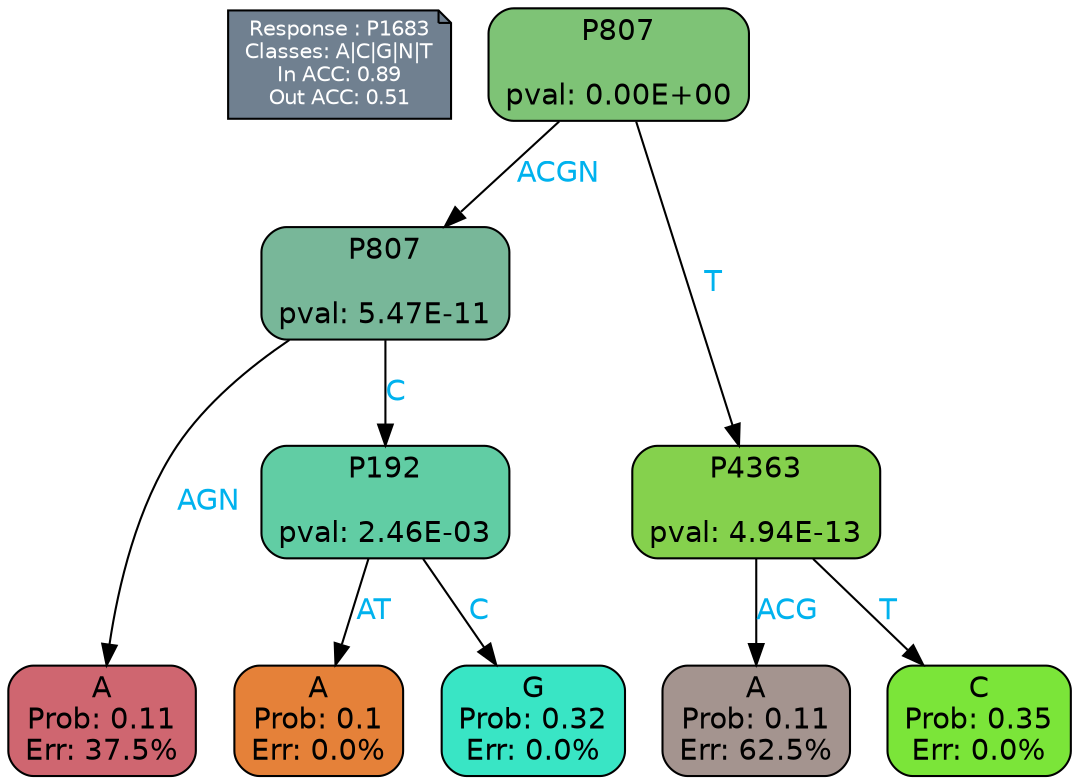 digraph Tree {
node [shape=box, style="filled, rounded", color="black", fontname=helvetica] ;
graph [ranksep=equally, splines=polylines, bgcolor=transparent, dpi=600] ;
edge [fontname=helvetica] ;
LEGEND [label="Response : P1683
Classes: A|C|G|N|T
In ACC: 0.89
Out ACC: 0.51
",shape=note,align=left,style=filled,fillcolor="slategray",fontcolor="white",fontsize=10];1 [label="P807

pval: 0.00E+00", fillcolor="#7ec376"] ;
2 [label="P807

pval: 5.47E-11", fillcolor="#78b799"] ;
3 [label="A
Prob: 0.11
Err: 37.5%", fillcolor="#cf6670"] ;
4 [label="P192

pval: 2.46E-03", fillcolor="#61cda4"] ;
5 [label="A
Prob: 0.1
Err: 0.0%", fillcolor="#e58139"] ;
6 [label="G
Prob: 0.32
Err: 0.0%", fillcolor="#39e5c5"] ;
7 [label="P4363

pval: 4.94E-13", fillcolor="#85d14d"] ;
8 [label="A
Prob: 0.11
Err: 62.5%", fillcolor="#a4948f"] ;
9 [label="C
Prob: 0.35
Err: 0.0%", fillcolor="#7be539"] ;
1 -> 2 [label="ACGN",fontcolor=deepskyblue2] ;
1 -> 7 [label="T",fontcolor=deepskyblue2] ;
2 -> 3 [label="AGN",fontcolor=deepskyblue2] ;
2 -> 4 [label="C",fontcolor=deepskyblue2] ;
4 -> 5 [label="AT",fontcolor=deepskyblue2] ;
4 -> 6 [label="C",fontcolor=deepskyblue2] ;
7 -> 8 [label="ACG",fontcolor=deepskyblue2] ;
7 -> 9 [label="T",fontcolor=deepskyblue2] ;
{rank = same; 3;5;6;8;9;}{rank = same; LEGEND;1;}}